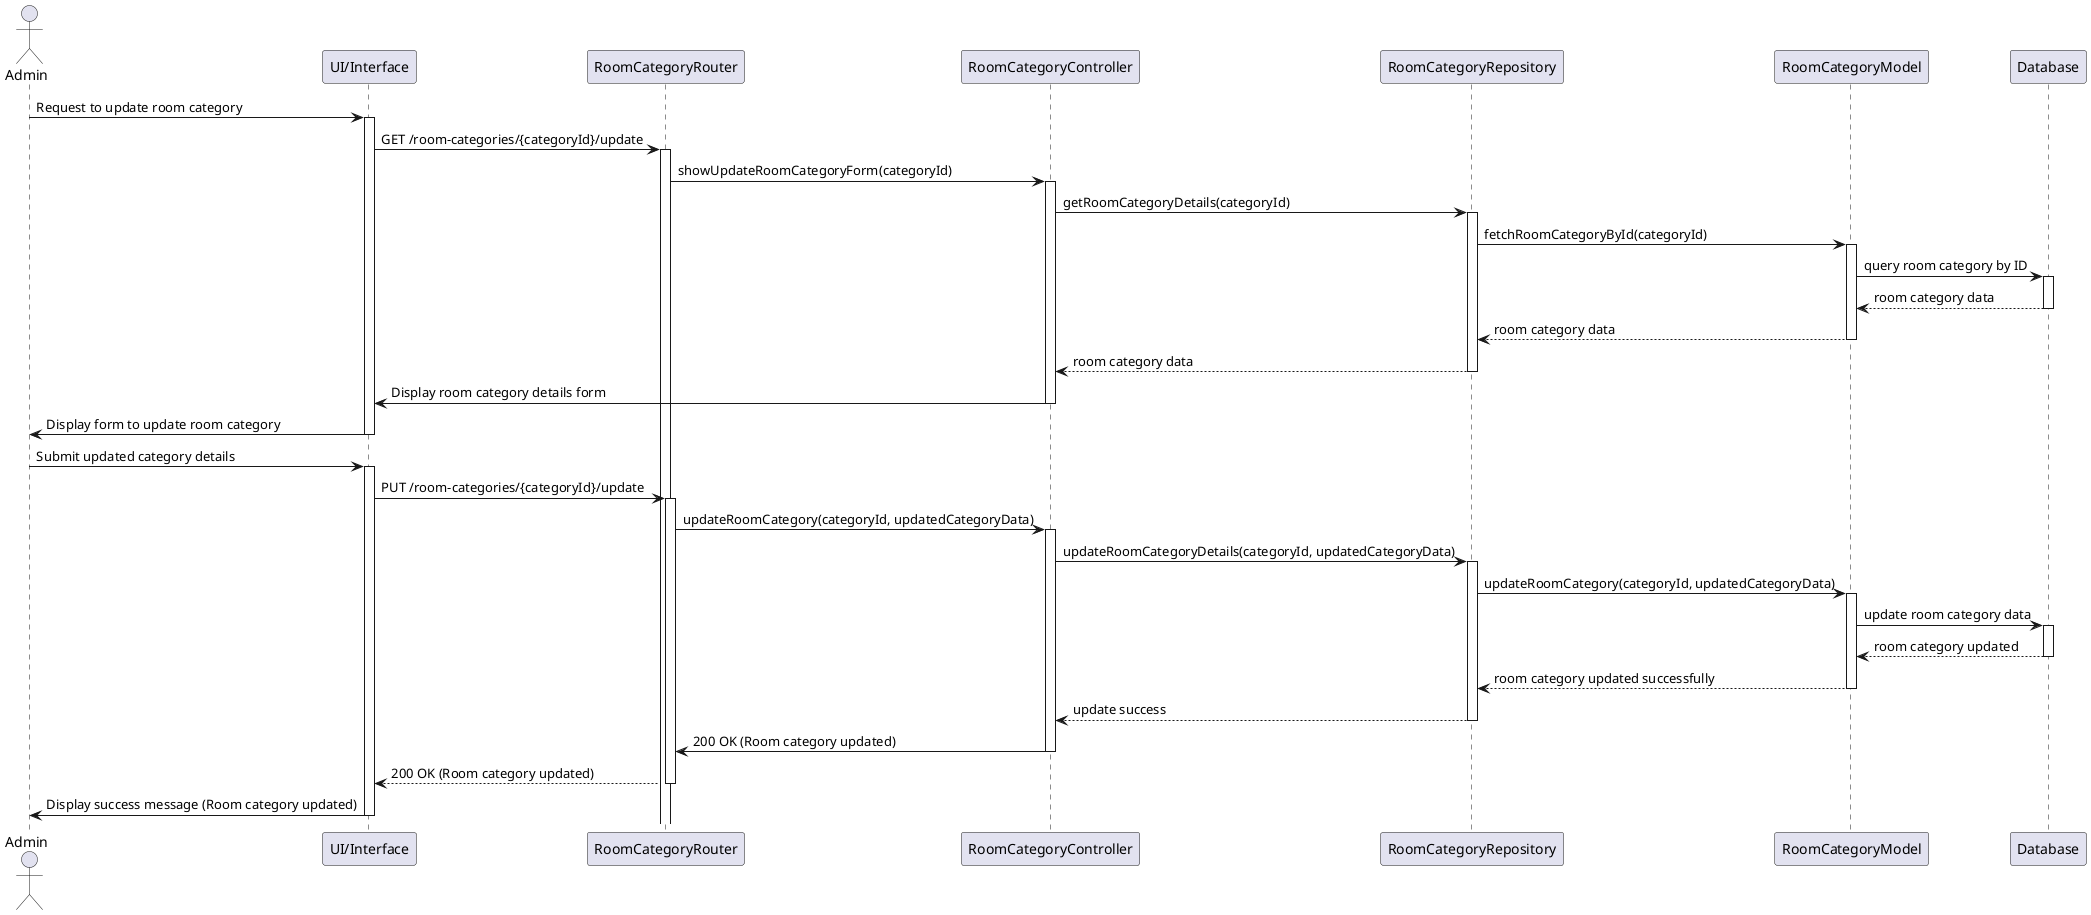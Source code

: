 @startuml
actor Admin
participant "UI/Interface" as UI
participant "RoomCategoryRouter" as Router
participant "RoomCategoryController" as Controller
participant "RoomCategoryRepository" as Repository
participant "RoomCategoryModel" as RoomCategoryModel
participant "Database" as DB

Admin -> UI: Request to update room category
activate UI
UI -> Router: GET /room-categories/{categoryId}/update
activate Router
Router -> Controller: showUpdateRoomCategoryForm(categoryId)
activate Controller
Controller -> Repository: getRoomCategoryDetails(categoryId)
activate Repository

Repository -> RoomCategoryModel: fetchRoomCategoryById(categoryId)
activate RoomCategoryModel
RoomCategoryModel -> DB: query room category by ID
activate DB
DB --> RoomCategoryModel: room category data
deactivate DB
RoomCategoryModel --> Repository: room category data
deactivate RoomCategoryModel
Repository --> Controller: room category data
deactivate Repository

Controller -> UI: Display room category details form
deactivate Controller
UI -> Admin: Display form to update room category
deactivate UI

Admin -> UI: Submit updated category details
activate UI
UI -> Router: PUT /room-categories/{categoryId}/update
activate Router
Router -> Controller: updateRoomCategory(categoryId, updatedCategoryData)
activate Controller
Controller -> Repository: updateRoomCategoryDetails(categoryId, updatedCategoryData)
activate Repository

Repository -> RoomCategoryModel: updateRoomCategory(categoryId, updatedCategoryData)
activate RoomCategoryModel
RoomCategoryModel -> DB: update room category data
activate DB
DB --> RoomCategoryModel: room category updated
deactivate DB
RoomCategoryModel --> Repository: room category updated successfully
deactivate RoomCategoryModel
Repository --> Controller: update success
deactivate Repository

Controller -> Router: 200 OK (Room category updated)
deactivate Controller
Router --> UI: 200 OK (Room category updated)
deactivate Router
UI -> Admin: Display success message (Room category updated)
deactivate UI
@enduml
